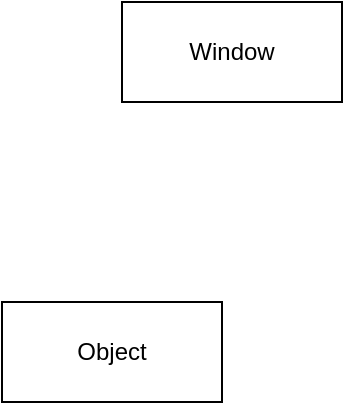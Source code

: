 <mxfile version="21.8.2" type="github">
  <diagram name="Page-1" id="Ub3Fol2sI5hlA19Kyutq">
    <mxGraphModel dx="1434" dy="796" grid="1" gridSize="10" guides="1" tooltips="1" connect="1" arrows="1" fold="1" page="1" pageScale="1" pageWidth="850" pageHeight="1100" math="0" shadow="0">
      <root>
        <mxCell id="0" />
        <mxCell id="1" parent="0" />
        <mxCell id="ESKk9CUr-roQ0oFz5PuK-3" value="Window" style="html=1;whiteSpace=wrap;" vertex="1" parent="1">
          <mxGeometry x="130" y="360" width="110" height="50" as="geometry" />
        </mxCell>
        <mxCell id="ESKk9CUr-roQ0oFz5PuK-4" value="Object" style="html=1;whiteSpace=wrap;" vertex="1" parent="1">
          <mxGeometry x="70" y="510" width="110" height="50" as="geometry" />
        </mxCell>
      </root>
    </mxGraphModel>
  </diagram>
</mxfile>
